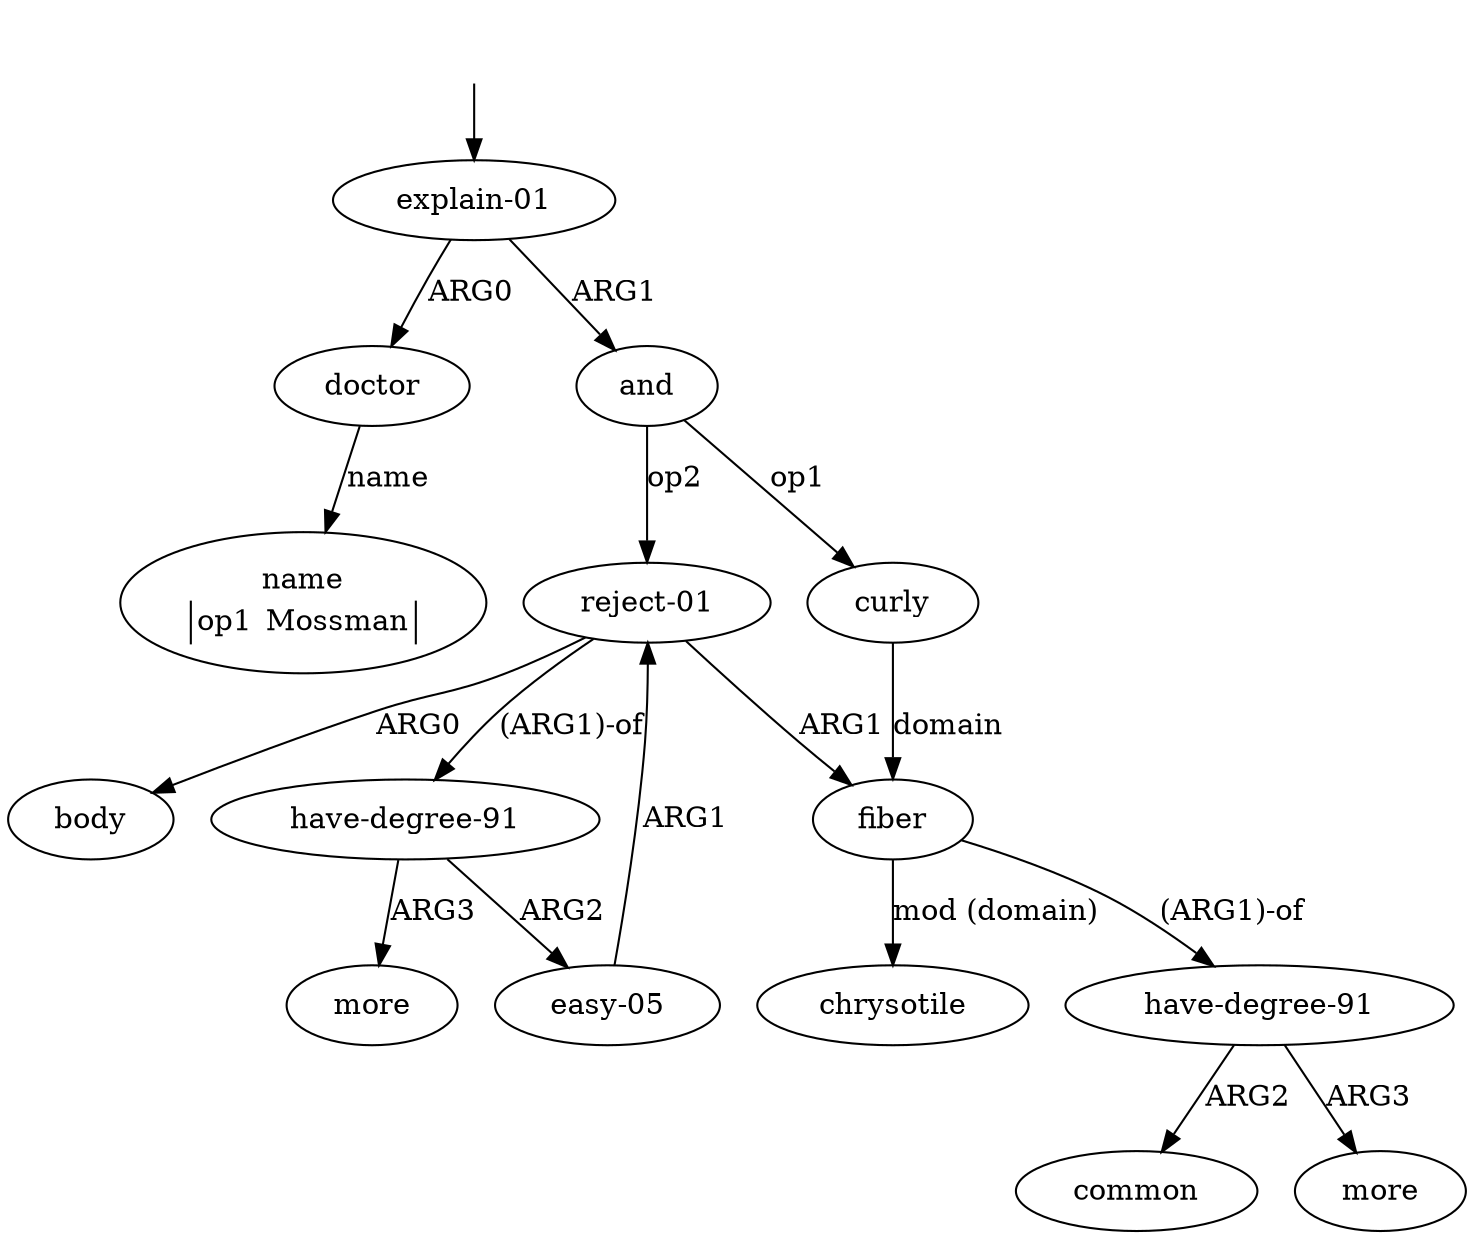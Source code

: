 digraph "20003021" {
  top [ style=invis ];
  top -> 0;
  0 [ label=<<table align="center" border="0" cellspacing="0"><tr><td colspan="2">explain-01</td></tr></table>> ];
  1 [ label=<<table align="center" border="0" cellspacing="0"><tr><td colspan="2">doctor</td></tr></table>> ];
  2 [ label=<<table align="center" border="0" cellspacing="0"><tr><td colspan="2">name</td></tr><tr><td sides="l" border="1" align="left">op1</td><td sides="r" border="1" align="left">Mossman</td></tr></table>> ];
  3 [ label=<<table align="center" border="0" cellspacing="0"><tr><td colspan="2">and</td></tr></table>> ];
  4 [ label=<<table align="center" border="0" cellspacing="0"><tr><td colspan="2">curly</td></tr></table>> ];
  5 [ label=<<table align="center" border="0" cellspacing="0"><tr><td colspan="2">fiber</td></tr></table>> ];
  6 [ label=<<table align="center" border="0" cellspacing="0"><tr><td colspan="2">chrysotile</td></tr></table>> ];
  7 [ label=<<table align="center" border="0" cellspacing="0"><tr><td colspan="2">have-degree-91</td></tr></table>> ];
  8 [ label=<<table align="center" border="0" cellspacing="0"><tr><td colspan="2">common</td></tr></table>> ];
  9 [ label=<<table align="center" border="0" cellspacing="0"><tr><td colspan="2">more</td></tr></table>> ];
  10 [ label=<<table align="center" border="0" cellspacing="0"><tr><td colspan="2">reject-01</td></tr></table>> ];
  11 [ label=<<table align="center" border="0" cellspacing="0"><tr><td colspan="2">body</td></tr></table>> ];
  12 [ label=<<table align="center" border="0" cellspacing="0"><tr><td colspan="2">have-degree-91</td></tr></table>> ];
  13 [ label=<<table align="center" border="0" cellspacing="0"><tr><td colspan="2">easy-05</td></tr></table>> ];
  14 [ label=<<table align="center" border="0" cellspacing="0"><tr><td colspan="2">more</td></tr></table>> ];
  3 -> 4 [ label="op1" ];
  13 -> 10 [ label="ARG1" ];
  12 -> 14 [ label="ARG3" ];
  5 -> 6 [ label="mod (domain)" ];
  10 -> 5 [ label="ARG1" ];
  5 -> 7 [ label="(ARG1)-of" ];
  7 -> 9 [ label="ARG3" ];
  10 -> 11 [ label="ARG0" ];
  7 -> 8 [ label="ARG2" ];
  0 -> 1 [ label="ARG0" ];
  0 -> 3 [ label="ARG1" ];
  1 -> 2 [ label="name" ];
  12 -> 13 [ label="ARG2" ];
  3 -> 10 [ label="op2" ];
  10 -> 12 [ label="(ARG1)-of" ];
  4 -> 5 [ label="domain" ];
}

